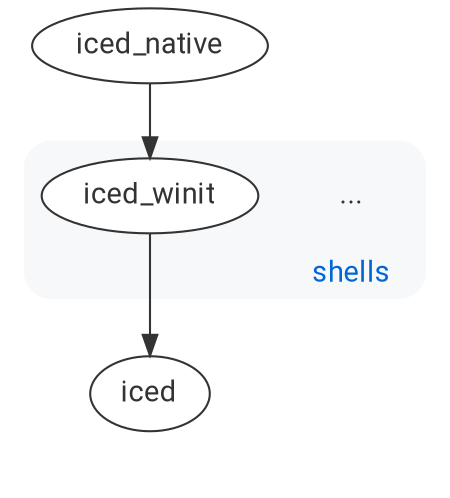 digraph G {
  fontname = "Roboto";
  newrank=true;
  node[fontname = "Roboto", style="filled", fontcolor="#333333", fillcolor=white, color="#333333"];
  edge[color="#333333"];

  subgraph cluster_2 {
    label = "shells  ";
    labelloc = "b";
    labeljust = "r";
    fontcolor = "#0366d6";
    color="#f6f8fa";
    bgcolor="#f6f8fa";
    style=rounded;

    etc_2 [label="...", style=solid, shape=none];
    iced_winit;
  }

  subgraph cluster_3 {
    style=invis;
    margin=20;
    iced;
  }

  { rank = same; iced_winit  etc_2 }

  iced_native -> iced_winit;

  iced_winit -> iced;
}
